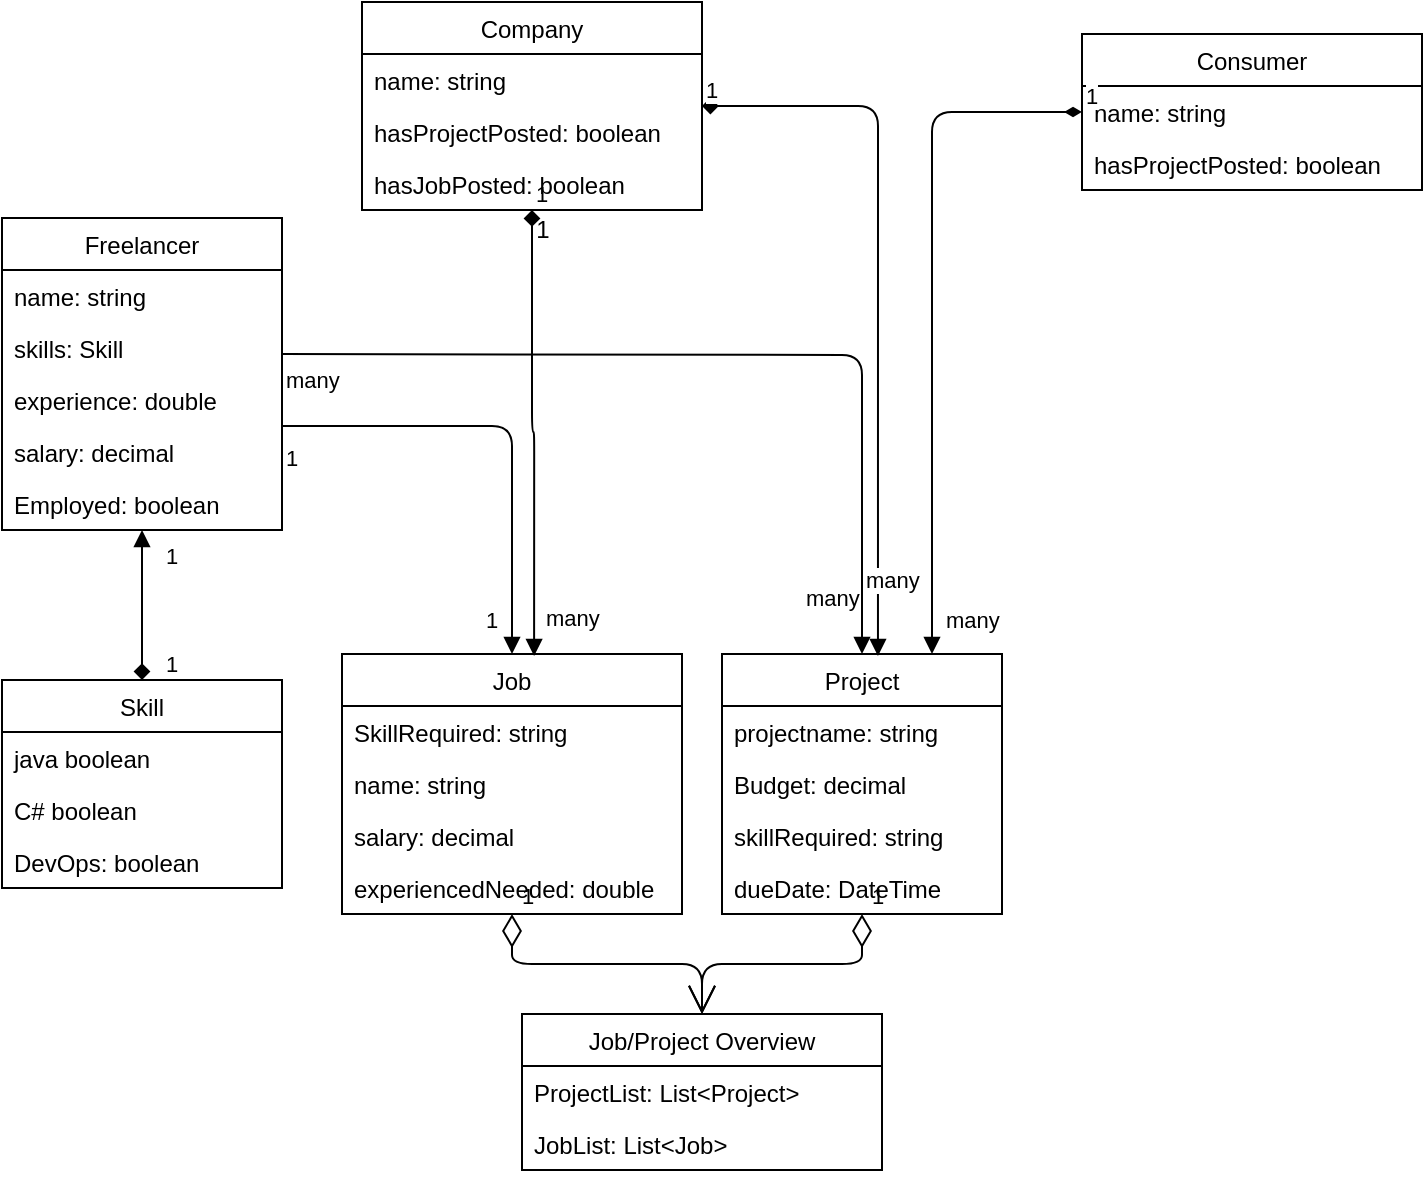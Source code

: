 <mxfile version="13.6.0" type="device"><diagram id="C5RBs43oDa-KdzZeNtuy" name="Page-1"><mxGraphModel dx="1422" dy="791" grid="1" gridSize="10" guides="1" tooltips="1" connect="1" arrows="1" fold="1" page="1" pageScale="1" pageWidth="827" pageHeight="1169" math="0" shadow="0"><root><mxCell id="WIyWlLk6GJQsqaUBKTNV-0"/><mxCell id="WIyWlLk6GJQsqaUBKTNV-1" parent="WIyWlLk6GJQsqaUBKTNV-0"/><mxCell id="IPs1Gc9SJ4vmatHUD9UP-50" value="1" style="endArrow=open;html=1;endSize=12;startArrow=diamondThin;startSize=14;startFill=0;edgeStyle=orthogonalEdgeStyle;align=left;verticalAlign=bottom;" edge="1" parent="WIyWlLk6GJQsqaUBKTNV-1" source="IPs1Gc9SJ4vmatHUD9UP-33" target="IPs1Gc9SJ4vmatHUD9UP-41"><mxGeometry x="-1" y="3" relative="1" as="geometry"><mxPoint x="310" y="350" as="sourcePoint"/><mxPoint x="470" y="350" as="targetPoint"/></mxGeometry></mxCell><mxCell id="IPs1Gc9SJ4vmatHUD9UP-51" value="1" style="endArrow=open;html=1;endSize=12;startArrow=diamondThin;startSize=14;startFill=0;edgeStyle=orthogonalEdgeStyle;align=left;verticalAlign=bottom;" edge="1" parent="WIyWlLk6GJQsqaUBKTNV-1" source="IPs1Gc9SJ4vmatHUD9UP-29" target="IPs1Gc9SJ4vmatHUD9UP-41"><mxGeometry x="-1" y="3" relative="1" as="geometry"><mxPoint x="300" y="480" as="sourcePoint"/><mxPoint x="510" y="500" as="targetPoint"/></mxGeometry></mxCell><mxCell id="IPs1Gc9SJ4vmatHUD9UP-0" value="Freelancer" style="swimlane;fontStyle=0;childLayout=stackLayout;horizontal=1;startSize=26;fillColor=none;horizontalStack=0;resizeParent=1;resizeParentMax=0;resizeLast=0;collapsible=1;marginBottom=0;" vertex="1" parent="WIyWlLk6GJQsqaUBKTNV-1"><mxGeometry x="40" y="132" width="140" height="156" as="geometry"/></mxCell><mxCell id="IPs1Gc9SJ4vmatHUD9UP-1" value="name: string" style="text;strokeColor=none;fillColor=none;align=left;verticalAlign=top;spacingLeft=4;spacingRight=4;overflow=hidden;rotatable=0;points=[[0,0.5],[1,0.5]];portConstraint=eastwest;" vertex="1" parent="IPs1Gc9SJ4vmatHUD9UP-0"><mxGeometry y="26" width="140" height="26" as="geometry"/></mxCell><mxCell id="IPs1Gc9SJ4vmatHUD9UP-3" value="skills: Skill&#xA;" style="text;strokeColor=none;fillColor=none;align=left;verticalAlign=top;spacingLeft=4;spacingRight=4;overflow=hidden;rotatable=0;points=[[0,0.5],[1,0.5]];portConstraint=eastwest;" vertex="1" parent="IPs1Gc9SJ4vmatHUD9UP-0"><mxGeometry y="52" width="140" height="26" as="geometry"/></mxCell><mxCell id="IPs1Gc9SJ4vmatHUD9UP-8" value="experience: double" style="text;strokeColor=none;fillColor=none;align=left;verticalAlign=top;spacingLeft=4;spacingRight=4;overflow=hidden;rotatable=0;points=[[0,0.5],[1,0.5]];portConstraint=eastwest;" vertex="1" parent="IPs1Gc9SJ4vmatHUD9UP-0"><mxGeometry y="78" width="140" height="26" as="geometry"/></mxCell><mxCell id="IPs1Gc9SJ4vmatHUD9UP-9" value="salary: decimal" style="text;strokeColor=none;fillColor=none;align=left;verticalAlign=top;spacingLeft=4;spacingRight=4;overflow=hidden;rotatable=0;points=[[0,0.5],[1,0.5]];portConstraint=eastwest;" vertex="1" parent="IPs1Gc9SJ4vmatHUD9UP-0"><mxGeometry y="104" width="140" height="26" as="geometry"/></mxCell><mxCell id="IPs1Gc9SJ4vmatHUD9UP-10" value="Employed: boolean" style="text;strokeColor=none;fillColor=none;align=left;verticalAlign=top;spacingLeft=4;spacingRight=4;overflow=hidden;rotatable=0;points=[[0,0.5],[1,0.5]];portConstraint=eastwest;" vertex="1" parent="IPs1Gc9SJ4vmatHUD9UP-0"><mxGeometry y="130" width="140" height="26" as="geometry"/></mxCell><mxCell id="IPs1Gc9SJ4vmatHUD9UP-4" value="Skill" style="swimlane;fontStyle=0;childLayout=stackLayout;horizontal=1;startSize=26;fillColor=none;horizontalStack=0;resizeParent=1;resizeParentMax=0;resizeLast=0;collapsible=1;marginBottom=0;" vertex="1" parent="WIyWlLk6GJQsqaUBKTNV-1"><mxGeometry x="40" y="363" width="140" height="104" as="geometry"/></mxCell><mxCell id="IPs1Gc9SJ4vmatHUD9UP-5" value="java boolean" style="text;strokeColor=none;fillColor=none;align=left;verticalAlign=top;spacingLeft=4;spacingRight=4;overflow=hidden;rotatable=0;points=[[0,0.5],[1,0.5]];portConstraint=eastwest;" vertex="1" parent="IPs1Gc9SJ4vmatHUD9UP-4"><mxGeometry y="26" width="140" height="26" as="geometry"/></mxCell><mxCell id="IPs1Gc9SJ4vmatHUD9UP-6" value="C# boolean" style="text;strokeColor=none;fillColor=none;align=left;verticalAlign=top;spacingLeft=4;spacingRight=4;overflow=hidden;rotatable=0;points=[[0,0.5],[1,0.5]];portConstraint=eastwest;" vertex="1" parent="IPs1Gc9SJ4vmatHUD9UP-4"><mxGeometry y="52" width="140" height="26" as="geometry"/></mxCell><mxCell id="IPs1Gc9SJ4vmatHUD9UP-12" value="DevOps: boolean" style="text;strokeColor=none;fillColor=none;align=left;verticalAlign=top;spacingLeft=4;spacingRight=4;overflow=hidden;rotatable=0;points=[[0,0.5],[1,0.5]];portConstraint=eastwest;" vertex="1" parent="IPs1Gc9SJ4vmatHUD9UP-4"><mxGeometry y="78" width="140" height="26" as="geometry"/></mxCell><mxCell id="IPs1Gc9SJ4vmatHUD9UP-52" value="1" style="endArrow=block;endFill=1;html=1;edgeStyle=orthogonalEdgeStyle;align=left;verticalAlign=top;startArrow=diamond;startFill=1;" edge="1" parent="WIyWlLk6GJQsqaUBKTNV-1" source="IPs1Gc9SJ4vmatHUD9UP-4" target="IPs1Gc9SJ4vmatHUD9UP-0"><mxGeometry x="1" y="-10" relative="1" as="geometry"><mxPoint x="260" y="350" as="sourcePoint"/><mxPoint x="420" y="350" as="targetPoint"/><mxPoint as="offset"/></mxGeometry></mxCell><mxCell id="IPs1Gc9SJ4vmatHUD9UP-53" value="1" style="edgeLabel;resizable=0;html=1;align=left;verticalAlign=bottom;" connectable="0" vertex="1" parent="IPs1Gc9SJ4vmatHUD9UP-52"><mxGeometry x="-1" relative="1" as="geometry"><mxPoint x="10" as="offset"/></mxGeometry></mxCell><mxCell id="IPs1Gc9SJ4vmatHUD9UP-55" value="many" style="endArrow=block;endFill=1;html=1;edgeStyle=orthogonalEdgeStyle;align=left;verticalAlign=top;" edge="1" parent="WIyWlLk6GJQsqaUBKTNV-1" target="IPs1Gc9SJ4vmatHUD9UP-33"><mxGeometry x="-1" relative="1" as="geometry"><mxPoint x="180" y="200" as="sourcePoint"/><mxPoint x="420" y="350" as="targetPoint"/></mxGeometry></mxCell><mxCell id="IPs1Gc9SJ4vmatHUD9UP-56" value="many" style="edgeLabel;resizable=0;html=1;align=left;verticalAlign=bottom;" connectable="0" vertex="1" parent="IPs1Gc9SJ4vmatHUD9UP-55"><mxGeometry x="-1" relative="1" as="geometry"><mxPoint x="260" y="130" as="offset"/></mxGeometry></mxCell><mxCell id="IPs1Gc9SJ4vmatHUD9UP-41" value="Job/Project Overview" style="swimlane;fontStyle=0;childLayout=stackLayout;horizontal=1;startSize=26;fillColor=none;horizontalStack=0;resizeParent=1;resizeParentMax=0;resizeLast=0;collapsible=1;marginBottom=0;" vertex="1" parent="WIyWlLk6GJQsqaUBKTNV-1"><mxGeometry x="300" y="530" width="180" height="78" as="geometry"/></mxCell><mxCell id="IPs1Gc9SJ4vmatHUD9UP-42" value="ProjectList: List&lt;Project&gt;" style="text;strokeColor=none;fillColor=none;align=left;verticalAlign=top;spacingLeft=4;spacingRight=4;overflow=hidden;rotatable=0;points=[[0,0.5],[1,0.5]];portConstraint=eastwest;" vertex="1" parent="IPs1Gc9SJ4vmatHUD9UP-41"><mxGeometry y="26" width="180" height="26" as="geometry"/></mxCell><mxCell id="IPs1Gc9SJ4vmatHUD9UP-44" value="JobList: List&lt;Job&gt;" style="text;strokeColor=none;fillColor=none;align=left;verticalAlign=top;spacingLeft=4;spacingRight=4;overflow=hidden;rotatable=0;points=[[0,0.5],[1,0.5]];portConstraint=eastwest;" vertex="1" parent="IPs1Gc9SJ4vmatHUD9UP-41"><mxGeometry y="52" width="180" height="26" as="geometry"/></mxCell><mxCell id="IPs1Gc9SJ4vmatHUD9UP-29" value="Job" style="swimlane;fontStyle=0;childLayout=stackLayout;horizontal=1;startSize=26;fillColor=none;horizontalStack=0;resizeParent=1;resizeParentMax=0;resizeLast=0;collapsible=1;marginBottom=0;" vertex="1" parent="WIyWlLk6GJQsqaUBKTNV-1"><mxGeometry x="210" y="350" width="170" height="130" as="geometry"/></mxCell><mxCell id="IPs1Gc9SJ4vmatHUD9UP-30" value="SkillRequired: string" style="text;strokeColor=none;fillColor=none;align=left;verticalAlign=top;spacingLeft=4;spacingRight=4;overflow=hidden;rotatable=0;points=[[0,0.5],[1,0.5]];portConstraint=eastwest;" vertex="1" parent="IPs1Gc9SJ4vmatHUD9UP-29"><mxGeometry y="26" width="170" height="26" as="geometry"/></mxCell><mxCell id="IPs1Gc9SJ4vmatHUD9UP-31" value="name: string" style="text;strokeColor=none;fillColor=none;align=left;verticalAlign=top;spacingLeft=4;spacingRight=4;overflow=hidden;rotatable=0;points=[[0,0.5],[1,0.5]];portConstraint=eastwest;" vertex="1" parent="IPs1Gc9SJ4vmatHUD9UP-29"><mxGeometry y="52" width="170" height="26" as="geometry"/></mxCell><mxCell id="IPs1Gc9SJ4vmatHUD9UP-39" value="salary: decimal" style="text;strokeColor=none;fillColor=none;align=left;verticalAlign=top;spacingLeft=4;spacingRight=4;overflow=hidden;rotatable=0;points=[[0,0.5],[1,0.5]];portConstraint=eastwest;" vertex="1" parent="IPs1Gc9SJ4vmatHUD9UP-29"><mxGeometry y="78" width="170" height="26" as="geometry"/></mxCell><mxCell id="IPs1Gc9SJ4vmatHUD9UP-32" value="experiencedNeeded: double" style="text;strokeColor=none;fillColor=none;align=left;verticalAlign=top;spacingLeft=4;spacingRight=4;overflow=hidden;rotatable=0;points=[[0,0.5],[1,0.5]];portConstraint=eastwest;" vertex="1" parent="IPs1Gc9SJ4vmatHUD9UP-29"><mxGeometry y="104" width="170" height="26" as="geometry"/></mxCell><mxCell id="IPs1Gc9SJ4vmatHUD9UP-33" value="Project" style="swimlane;fontStyle=0;childLayout=stackLayout;horizontal=1;startSize=26;fillColor=none;horizontalStack=0;resizeParent=1;resizeParentMax=0;resizeLast=0;collapsible=1;marginBottom=0;" vertex="1" parent="WIyWlLk6GJQsqaUBKTNV-1"><mxGeometry x="400" y="350" width="140" height="130" as="geometry"/></mxCell><mxCell id="IPs1Gc9SJ4vmatHUD9UP-34" value="projectname: string" style="text;strokeColor=none;fillColor=none;align=left;verticalAlign=top;spacingLeft=4;spacingRight=4;overflow=hidden;rotatable=0;points=[[0,0.5],[1,0.5]];portConstraint=eastwest;" vertex="1" parent="IPs1Gc9SJ4vmatHUD9UP-33"><mxGeometry y="26" width="140" height="26" as="geometry"/></mxCell><mxCell id="IPs1Gc9SJ4vmatHUD9UP-37" value="Budget: decimal" style="text;strokeColor=none;fillColor=none;align=left;verticalAlign=top;spacingLeft=4;spacingRight=4;overflow=hidden;rotatable=0;points=[[0,0.5],[1,0.5]];portConstraint=eastwest;" vertex="1" parent="IPs1Gc9SJ4vmatHUD9UP-33"><mxGeometry y="52" width="140" height="26" as="geometry"/></mxCell><mxCell id="IPs1Gc9SJ4vmatHUD9UP-36" value="skillRequired: string" style="text;strokeColor=none;fillColor=none;align=left;verticalAlign=top;spacingLeft=4;spacingRight=4;overflow=hidden;rotatable=0;points=[[0,0.5],[1,0.5]];portConstraint=eastwest;" vertex="1" parent="IPs1Gc9SJ4vmatHUD9UP-33"><mxGeometry y="78" width="140" height="26" as="geometry"/></mxCell><mxCell id="IPs1Gc9SJ4vmatHUD9UP-38" value="dueDate: DateTime" style="text;strokeColor=none;fillColor=none;align=left;verticalAlign=top;spacingLeft=4;spacingRight=4;overflow=hidden;rotatable=0;points=[[0,0.5],[1,0.5]];portConstraint=eastwest;" vertex="1" parent="IPs1Gc9SJ4vmatHUD9UP-33"><mxGeometry y="104" width="140" height="26" as="geometry"/></mxCell><mxCell id="IPs1Gc9SJ4vmatHUD9UP-59" value="1" style="endArrow=block;endFill=1;html=1;edgeStyle=orthogonalEdgeStyle;align=left;verticalAlign=top;exitX=1;exitY=1;exitDx=0;exitDy=0;exitPerimeter=0;" edge="1" parent="WIyWlLk6GJQsqaUBKTNV-1" source="IPs1Gc9SJ4vmatHUD9UP-8" target="IPs1Gc9SJ4vmatHUD9UP-29"><mxGeometry x="0.738" y="-15" relative="1" as="geometry"><mxPoint x="260" y="350" as="sourcePoint"/><mxPoint x="420" y="350" as="targetPoint"/><Array as="points"><mxPoint x="295" y="236"/></Array><mxPoint as="offset"/></mxGeometry></mxCell><mxCell id="IPs1Gc9SJ4vmatHUD9UP-60" value="1" style="edgeLabel;resizable=0;html=1;align=left;verticalAlign=bottom;" connectable="0" vertex="1" parent="IPs1Gc9SJ4vmatHUD9UP-59"><mxGeometry x="-1" relative="1" as="geometry"><mxPoint y="24" as="offset"/></mxGeometry></mxCell><mxCell id="IPs1Gc9SJ4vmatHUD9UP-65" value="many" style="endArrow=block;endFill=1;html=1;edgeStyle=orthogonalEdgeStyle;align=left;verticalAlign=top;entryX=0.565;entryY=0.008;entryDx=0;entryDy=0;entryPerimeter=0;startArrow=diamond;startFill=1;" edge="1" parent="WIyWlLk6GJQsqaUBKTNV-1" source="IPs1Gc9SJ4vmatHUD9UP-20" target="IPs1Gc9SJ4vmatHUD9UP-29"><mxGeometry x="0.718" y="4" relative="1" as="geometry"><mxPoint x="260" y="350" as="sourcePoint"/><mxPoint x="420" y="350" as="targetPoint"/><mxPoint as="offset"/></mxGeometry></mxCell><mxCell id="IPs1Gc9SJ4vmatHUD9UP-66" value="1" style="edgeLabel;resizable=0;html=1;align=left;verticalAlign=bottom;" connectable="0" vertex="1" parent="IPs1Gc9SJ4vmatHUD9UP-65"><mxGeometry x="-1" relative="1" as="geometry"/></mxCell><mxCell id="IPs1Gc9SJ4vmatHUD9UP-20" value="Company" style="swimlane;fontStyle=0;childLayout=stackLayout;horizontal=1;startSize=26;fillColor=none;horizontalStack=0;resizeParent=1;resizeParentMax=0;resizeLast=0;collapsible=1;marginBottom=0;" vertex="1" parent="WIyWlLk6GJQsqaUBKTNV-1"><mxGeometry x="220" y="24" width="170" height="104" as="geometry"/></mxCell><mxCell id="IPs1Gc9SJ4vmatHUD9UP-21" value="name: string" style="text;strokeColor=none;fillColor=none;align=left;verticalAlign=top;spacingLeft=4;spacingRight=4;overflow=hidden;rotatable=0;points=[[0,0.5],[1,0.5]];portConstraint=eastwest;" vertex="1" parent="IPs1Gc9SJ4vmatHUD9UP-20"><mxGeometry y="26" width="170" height="26" as="geometry"/></mxCell><mxCell id="IPs1Gc9SJ4vmatHUD9UP-25" value="hasProjectPosted: boolean" style="text;strokeColor=none;fillColor=none;align=left;verticalAlign=top;spacingLeft=4;spacingRight=4;overflow=hidden;rotatable=0;points=[[0,0.5],[1,0.5]];portConstraint=eastwest;" vertex="1" parent="IPs1Gc9SJ4vmatHUD9UP-20"><mxGeometry y="52" width="170" height="26" as="geometry"/></mxCell><mxCell id="IPs1Gc9SJ4vmatHUD9UP-24" value="hasJobPosted: boolean" style="text;strokeColor=none;fillColor=none;align=left;verticalAlign=top;spacingLeft=4;spacingRight=4;overflow=hidden;rotatable=0;points=[[0,0.5],[1,0.5]];portConstraint=eastwest;" vertex="1" parent="IPs1Gc9SJ4vmatHUD9UP-20"><mxGeometry y="78" width="170" height="26" as="geometry"/></mxCell><mxCell id="IPs1Gc9SJ4vmatHUD9UP-67" value="1" style="text;html=1;align=center;verticalAlign=middle;resizable=0;points=[];autosize=1;" vertex="1" parent="WIyWlLk6GJQsqaUBKTNV-1"><mxGeometry x="300" y="128" width="20" height="20" as="geometry"/></mxCell><mxCell id="IPs1Gc9SJ4vmatHUD9UP-68" value="many" style="endArrow=block;endFill=1;html=1;edgeStyle=orthogonalEdgeStyle;align=left;verticalAlign=top;entryX=0.557;entryY=0.008;entryDx=0;entryDy=0;entryPerimeter=0;startArrow=diamond;startFill=1;" edge="1" parent="WIyWlLk6GJQsqaUBKTNV-1" source="IPs1Gc9SJ4vmatHUD9UP-20" target="IPs1Gc9SJ4vmatHUD9UP-33"><mxGeometry x="0.719" y="-8" relative="1" as="geometry"><mxPoint x="260" y="350" as="sourcePoint"/><mxPoint x="420" y="350" as="targetPoint"/><mxPoint as="offset"/></mxGeometry></mxCell><mxCell id="IPs1Gc9SJ4vmatHUD9UP-69" value="1" style="edgeLabel;resizable=0;html=1;align=left;verticalAlign=bottom;" connectable="0" vertex="1" parent="IPs1Gc9SJ4vmatHUD9UP-68"><mxGeometry x="-1" relative="1" as="geometry"/></mxCell><mxCell id="IPs1Gc9SJ4vmatHUD9UP-13" value="Consumer" style="swimlane;fontStyle=0;childLayout=stackLayout;horizontal=1;startSize=26;fillColor=none;horizontalStack=0;resizeParent=1;resizeParentMax=0;resizeLast=0;collapsible=1;marginBottom=0;" vertex="1" parent="WIyWlLk6GJQsqaUBKTNV-1"><mxGeometry x="580" y="40" width="170" height="78" as="geometry"/></mxCell><mxCell id="IPs1Gc9SJ4vmatHUD9UP-14" value="name: string" style="text;strokeColor=none;fillColor=none;align=left;verticalAlign=top;spacingLeft=4;spacingRight=4;overflow=hidden;rotatable=0;points=[[0,0.5],[1,0.5]];portConstraint=eastwest;" vertex="1" parent="IPs1Gc9SJ4vmatHUD9UP-13"><mxGeometry y="26" width="170" height="26" as="geometry"/></mxCell><mxCell id="IPs1Gc9SJ4vmatHUD9UP-19" value="hasProjectPosted: boolean" style="text;strokeColor=none;fillColor=none;align=left;verticalAlign=top;spacingLeft=4;spacingRight=4;overflow=hidden;rotatable=0;points=[[0,0.5],[1,0.5]];portConstraint=eastwest;" vertex="1" parent="IPs1Gc9SJ4vmatHUD9UP-13"><mxGeometry y="52" width="170" height="26" as="geometry"/></mxCell><mxCell id="IPs1Gc9SJ4vmatHUD9UP-74" value="many" style="endArrow=block;endFill=1;html=1;edgeStyle=orthogonalEdgeStyle;align=left;verticalAlign=top;entryX=0.75;entryY=0;entryDx=0;entryDy=0;startArrow=diamondThin;startFill=1;" edge="1" parent="WIyWlLk6GJQsqaUBKTNV-1" source="IPs1Gc9SJ4vmatHUD9UP-13" target="IPs1Gc9SJ4vmatHUD9UP-33"><mxGeometry x="0.827" y="5" relative="1" as="geometry"><mxPoint x="260" y="350" as="sourcePoint"/><mxPoint x="420" y="350" as="targetPoint"/><mxPoint as="offset"/></mxGeometry></mxCell><mxCell id="IPs1Gc9SJ4vmatHUD9UP-75" value="1" style="edgeLabel;resizable=0;html=1;align=left;verticalAlign=bottom;" connectable="0" vertex="1" parent="IPs1Gc9SJ4vmatHUD9UP-74"><mxGeometry x="-1" relative="1" as="geometry"/></mxCell></root></mxGraphModel></diagram></mxfile>
